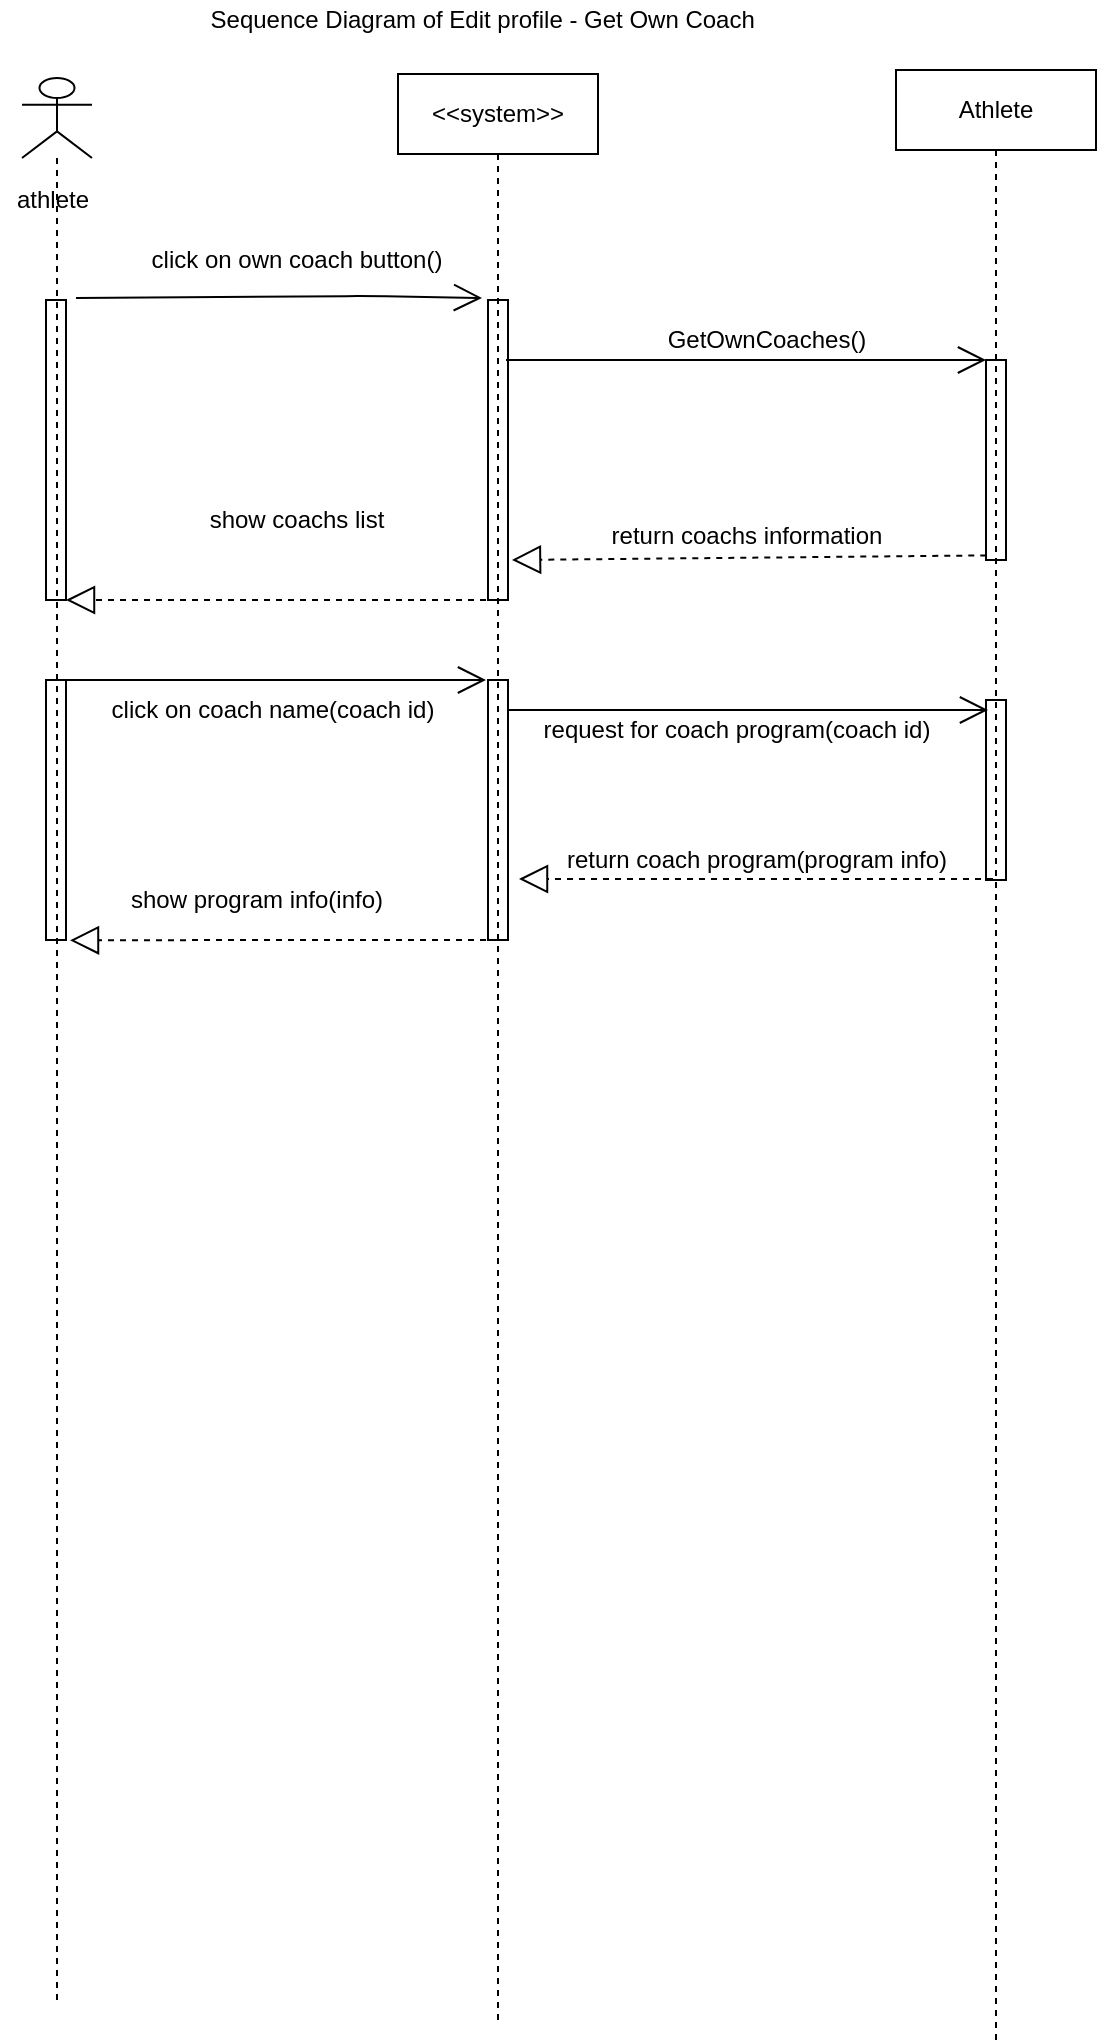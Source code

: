 <mxfile version="12.3.8" type="github" pages="1">
  <diagram id="r_8a1xCY7EOqZlu9KzJ9" name="Page-1">
    <mxGraphModel dx="1483" dy="783" grid="1" gridSize="10" guides="1" tooltips="1" connect="1" arrows="1" fold="1" page="1" pageScale="1" pageWidth="827" pageHeight="1169" math="0" shadow="0">
      <root>
        <mxCell id="0"/>
        <mxCell id="1" parent="0"/>
        <mxCell id="oWH08BV5QVG5EaFKPN-z-2" value="" style="html=1;points=[];perimeter=orthogonalPerimeter;" parent="1" vertex="1">
          <mxGeometry x="640" y="200" width="10" height="100" as="geometry"/>
        </mxCell>
        <mxCell id="oWH08BV5QVG5EaFKPN-z-4" value="click on own coach button()" style="text;html=1;align=center;verticalAlign=middle;resizable=0;points=[];;autosize=1;" parent="1" vertex="1">
          <mxGeometry x="215" y="140" width="160" height="20" as="geometry"/>
        </mxCell>
        <mxCell id="oWH08BV5QVG5EaFKPN-z-5" value="" style="endArrow=open;endFill=1;endSize=12;html=1;" parent="1" edge="1">
          <mxGeometry width="160" relative="1" as="geometry">
            <mxPoint x="185" y="169" as="sourcePoint"/>
            <mxPoint x="388" y="169" as="targetPoint"/>
            <Array as="points">
              <mxPoint x="330" y="168"/>
            </Array>
          </mxGeometry>
        </mxCell>
        <mxCell id="oWH08BV5QVG5EaFKPN-z-7" value="show coachs list" style="text;html=1;align=center;verticalAlign=middle;resizable=0;points=[];;autosize=1;" parent="1" vertex="1">
          <mxGeometry x="245" y="270" width="100" height="20" as="geometry"/>
        </mxCell>
        <mxCell id="oWH08BV5QVG5EaFKPN-z-8" value="" style="html=1;points=[];perimeter=orthogonalPerimeter;" parent="1" vertex="1">
          <mxGeometry x="391" y="360" width="10" height="130" as="geometry"/>
        </mxCell>
        <mxCell id="oWH08BV5QVG5EaFKPN-z-9" value="" style="endArrow=open;endFill=1;endSize=12;html=1;" parent="1" source="cMLbqUwAu9itUyE34Vvo-7" edge="1">
          <mxGeometry width="160" relative="1" as="geometry">
            <mxPoint x="180" y="362" as="sourcePoint"/>
            <mxPoint x="390" y="360" as="targetPoint"/>
          </mxGeometry>
        </mxCell>
        <mxCell id="oWH08BV5QVG5EaFKPN-z-10" value="" style="endArrow=block;dashed=1;endFill=0;endSize=12;html=1;entryX=1.2;entryY=0.876;entryDx=0;entryDy=0;entryPerimeter=0;" parent="1" edge="1">
          <mxGeometry width="160" relative="1" as="geometry">
            <mxPoint x="390" y="490" as="sourcePoint"/>
            <mxPoint x="182" y="490.16" as="targetPoint"/>
            <Array as="points">
              <mxPoint x="280" y="490"/>
            </Array>
          </mxGeometry>
        </mxCell>
        <mxCell id="oWH08BV5QVG5EaFKPN-z-11" value="" style="html=1;points=[];perimeter=orthogonalPerimeter;" parent="1" vertex="1">
          <mxGeometry x="391" y="170" width="10" height="150" as="geometry"/>
        </mxCell>
        <mxCell id="oWH08BV5QVG5EaFKPN-z-13" value="" style="endArrow=open;endFill=1;endSize=12;html=1;" parent="1" edge="1">
          <mxGeometry width="160" relative="1" as="geometry">
            <mxPoint x="400" y="200" as="sourcePoint"/>
            <mxPoint x="640" y="200" as="targetPoint"/>
          </mxGeometry>
        </mxCell>
        <mxCell id="oWH08BV5QVG5EaFKPN-z-14" value="GetOwnCoaches()" style="text;html=1;align=center;verticalAlign=middle;resizable=0;points=[];;autosize=1;" parent="1" vertex="1">
          <mxGeometry x="475" y="180" width="110" height="20" as="geometry"/>
        </mxCell>
        <mxCell id="oWH08BV5QVG5EaFKPN-z-15" value="" style="endArrow=block;dashed=1;endFill=0;endSize=12;html=1;exitX=0.014;exitY=0.977;exitDx=0;exitDy=0;exitPerimeter=0;" parent="1" source="oWH08BV5QVG5EaFKPN-z-2" edge="1">
          <mxGeometry width="160" relative="1" as="geometry">
            <mxPoint x="634" y="320" as="sourcePoint"/>
            <mxPoint x="403" y="300" as="targetPoint"/>
            <Array as="points"/>
          </mxGeometry>
        </mxCell>
        <mxCell id="oWH08BV5QVG5EaFKPN-z-16" value="return coachs information" style="text;html=1;align=center;verticalAlign=middle;resizable=0;points=[];;autosize=1;" parent="1" vertex="1">
          <mxGeometry x="445" y="277.5" width="150" height="20" as="geometry"/>
        </mxCell>
        <mxCell id="oWH08BV5QVG5EaFKPN-z-17" value="click on coach name(coach id)" style="text;html=1;align=center;verticalAlign=middle;resizable=0;points=[];;autosize=1;" parent="1" vertex="1">
          <mxGeometry x="192.5" y="365" width="180" height="20" as="geometry"/>
        </mxCell>
        <mxCell id="oWH08BV5QVG5EaFKPN-z-20" value="show program info(info)" style="text;html=1;align=center;verticalAlign=middle;resizable=0;points=[];;autosize=1;" parent="1" vertex="1">
          <mxGeometry x="205" y="460" width="140" height="20" as="geometry"/>
        </mxCell>
        <mxCell id="oWH08BV5QVG5EaFKPN-z-21" value="Sequence Diagram of Edit profile - Get Own Coach&amp;nbsp;" style="text;html=1;strokeColor=none;fillColor=none;align=center;verticalAlign=middle;whiteSpace=wrap;rounded=0;" parent="1" vertex="1">
          <mxGeometry x="225" y="20" width="330" height="20" as="geometry"/>
        </mxCell>
        <mxCell id="oWH08BV5QVG5EaFKPN-z-24" value="" style="html=1;points=[];perimeter=orthogonalPerimeter;" parent="1" vertex="1">
          <mxGeometry x="640" y="370" width="10" height="90" as="geometry"/>
        </mxCell>
        <mxCell id="oWH08BV5QVG5EaFKPN-z-27" value="" style="endArrow=open;endFill=1;endSize=12;html=1;" parent="1" edge="1">
          <mxGeometry width="160" relative="1" as="geometry">
            <mxPoint x="401" y="375" as="sourcePoint"/>
            <mxPoint x="641" y="375" as="targetPoint"/>
          </mxGeometry>
        </mxCell>
        <mxCell id="oWH08BV5QVG5EaFKPN-z-28" value="" style="endArrow=block;dashed=1;endFill=0;endSize=12;html=1;" parent="1" edge="1">
          <mxGeometry width="160" relative="1" as="geometry">
            <mxPoint x="643.5" y="459.5" as="sourcePoint"/>
            <mxPoint x="406.5" y="459.5" as="targetPoint"/>
            <Array as="points"/>
          </mxGeometry>
        </mxCell>
        <mxCell id="oWH08BV5QVG5EaFKPN-z-29" value="request for coach program(coach id)" style="text;html=1;align=center;verticalAlign=middle;resizable=0;points=[];;autosize=1;" parent="1" vertex="1">
          <mxGeometry x="410" y="375" width="210" height="20" as="geometry"/>
        </mxCell>
        <mxCell id="oWH08BV5QVG5EaFKPN-z-30" value="return coach program(program info)" style="text;html=1;align=center;verticalAlign=middle;resizable=0;points=[];;autosize=1;" parent="1" vertex="1">
          <mxGeometry x="420" y="440" width="210" height="20" as="geometry"/>
        </mxCell>
        <mxCell id="cMLbqUwAu9itUyE34Vvo-1" value="&lt;span style=&quot;white-space: nowrap&quot;&gt;Athlete&lt;/span&gt;" style="shape=umlLifeline;perimeter=lifelinePerimeter;whiteSpace=wrap;html=1;container=1;collapsible=0;recursiveResize=0;outlineConnect=0;" parent="1" vertex="1">
          <mxGeometry x="595" y="55" width="100" height="985" as="geometry"/>
        </mxCell>
        <mxCell id="cMLbqUwAu9itUyE34Vvo-2" value="&lt;span style=&quot;white-space: nowrap&quot;&gt;&amp;lt;&amp;lt;system&amp;gt;&amp;gt;&lt;/span&gt;" style="shape=umlLifeline;perimeter=lifelinePerimeter;whiteSpace=wrap;html=1;container=1;collapsible=0;recursiveResize=0;outlineConnect=0;" parent="1" vertex="1">
          <mxGeometry x="346" y="57" width="100" height="973" as="geometry"/>
        </mxCell>
        <mxCell id="cMLbqUwAu9itUyE34Vvo-5" value="" style="html=1;points=[];perimeter=orthogonalPerimeter;" parent="1" vertex="1">
          <mxGeometry x="170" y="360" width="10" height="130" as="geometry"/>
        </mxCell>
        <mxCell id="cMLbqUwAu9itUyE34Vvo-3" value="" style="html=1;points=[];perimeter=orthogonalPerimeter;" parent="1" vertex="1">
          <mxGeometry x="170" y="170" width="10" height="150" as="geometry"/>
        </mxCell>
        <mxCell id="cMLbqUwAu9itUyE34Vvo-6" value="" style="endArrow=block;dashed=1;endFill=0;endSize=12;html=1;" parent="1" edge="1">
          <mxGeometry width="160" relative="1" as="geometry">
            <mxPoint x="390" y="320" as="sourcePoint"/>
            <mxPoint x="180" y="320" as="targetPoint"/>
            <Array as="points"/>
          </mxGeometry>
        </mxCell>
        <mxCell id="cMLbqUwAu9itUyE34Vvo-7" value="" style="shape=umlLifeline;participant=umlActor;perimeter=lifelinePerimeter;whiteSpace=wrap;html=1;container=1;collapsible=0;recursiveResize=0;verticalAlign=top;spacingTop=36;labelBackgroundColor=#ffffff;outlineConnect=0;" parent="1" vertex="1">
          <mxGeometry x="158" y="59" width="35" height="961" as="geometry"/>
        </mxCell>
        <mxCell id="cMLbqUwAu9itUyE34Vvo-8" value="athlete" style="text;html=1;align=center;verticalAlign=middle;resizable=0;points=[];;autosize=1;" parent="cMLbqUwAu9itUyE34Vvo-7" vertex="1">
          <mxGeometry x="-10.5" y="51" width="50" height="20" as="geometry"/>
        </mxCell>
      </root>
    </mxGraphModel>
  </diagram>
</mxfile>
